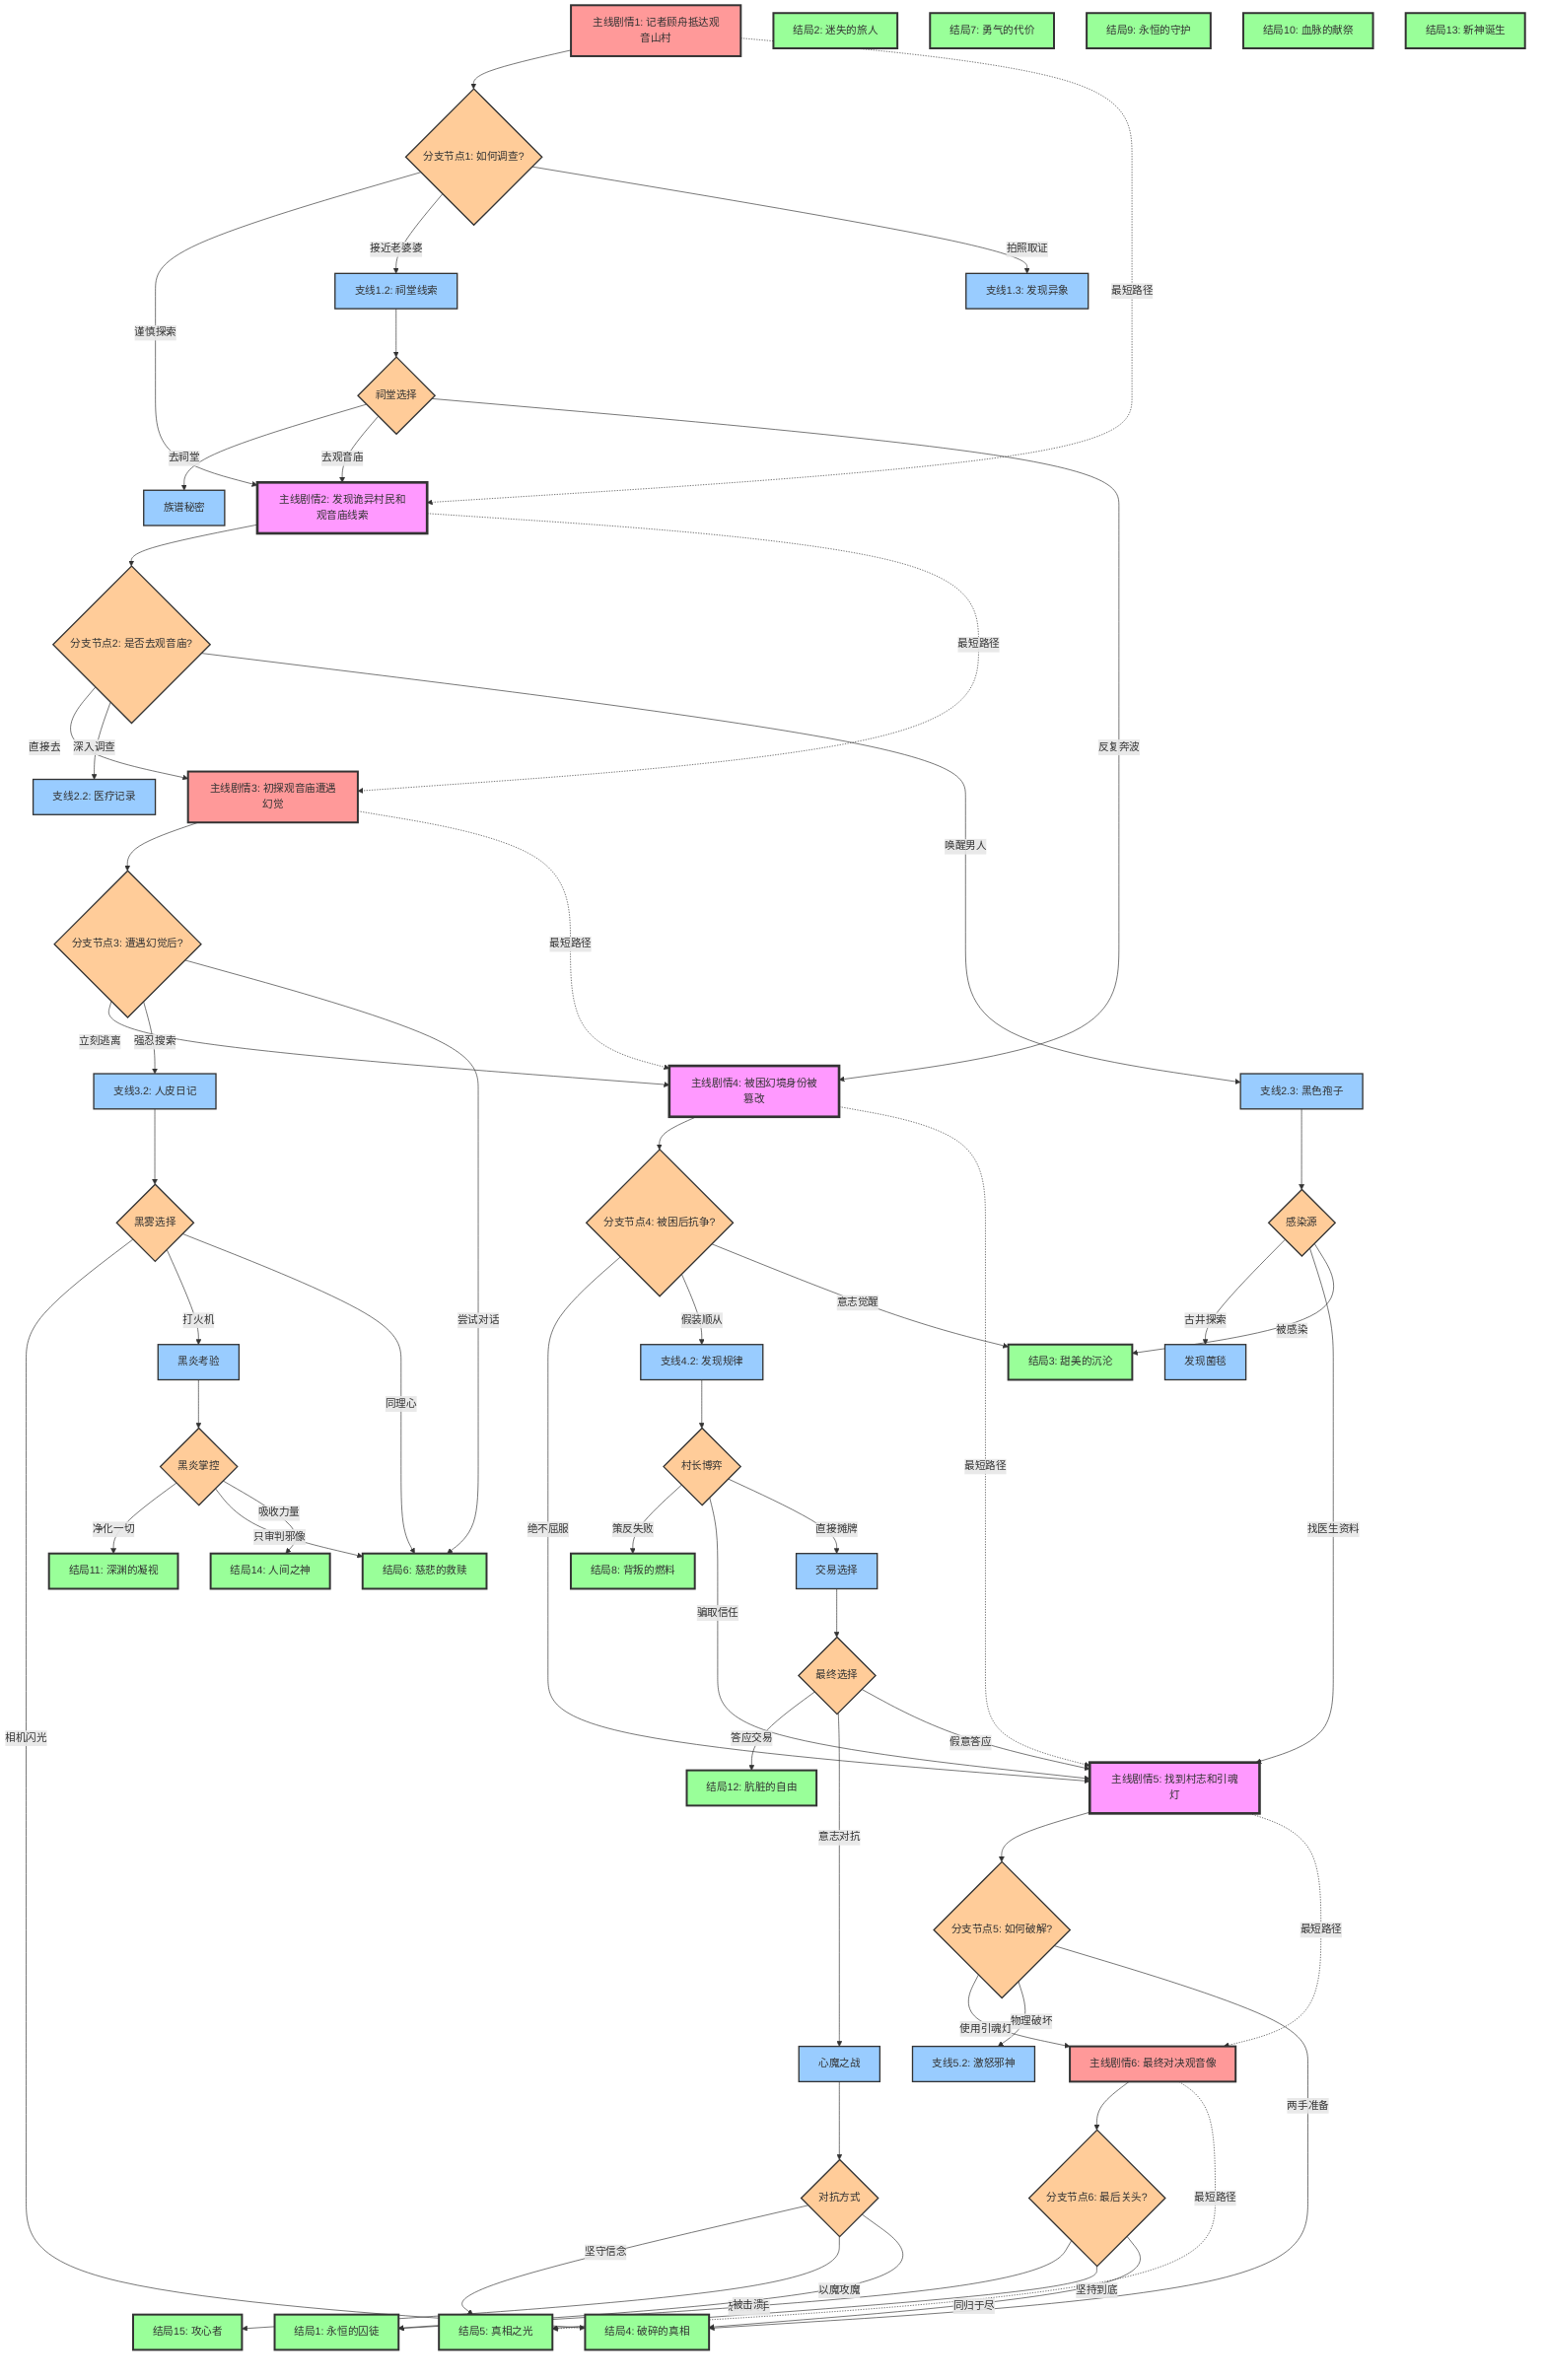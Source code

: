 graph TB
    %% 样式定义
    classDef mainStory fill:#ff9999,stroke:#333,stroke-width:3px
    classDef sideStory fill:#99ccff,stroke:#333,stroke-width:2px
    classDef branchNode fill:#ffcc99,stroke:#333,stroke-width:2px
    classDef ending fill:#99ff99,stroke:#333,stroke-width:3px
    classDef convergePoint fill:#ff99ff,stroke:#333,stroke-width:4px
    
    %% 主线剧情
    MS1[主线剧情1: 记者顾舟抵达观音山村]:::mainStory
    MS2[主线剧情2: 发现诡异村民和观音庙线索]:::mainStory
    MS3[主线剧情3: 初探观音庙遭遇幻觉]:::mainStory
    MS4[主线剧情4: 被困幻境身份被篡改]:::mainStory
    MS5[主线剧情5: 找到村志和引魂灯]:::mainStory
    MS6[主线剧情6: 最终对决观音像]:::mainStory
    
    %% 标记收束点
    MS2:::convergePoint
    MS4:::convergePoint
    MS5:::convergePoint
    
    %% 分支节点
    BN1{分支节点1: 如何调查?}:::branchNode
    BN2{分支节点2: 是否去观音庙?}:::branchNode
    BN3{分支节点3: 遭遇幻觉后?}:::branchNode
    BN4{分支节点4: 被困后抗争?}:::branchNode
    BN5{分支节点5: 如何破解?}:::branchNode
    BN6{分支节点6: 最后关头?}:::branchNode
    
    %% 主要结局
    E1[结局1: 永恒的囚徒]:::ending
    E2[结局2: 迷失的旅人]:::ending
    E3[结局3: 甜美的沉沦]:::ending
    E4[结局4: 破碎的真相]:::ending
    E5[结局5: 真相之光]:::ending
    E6[结局6: 慈悲的救赎]:::ending
    E7[结局7: 勇气的代价]:::ending
    E8[结局8: 背叛的燃料]:::ending
    E9[结局9: 永恒的守护]:::ending
    E10[结局10: 血脉的献祭]:::ending
    E11[结局11: 深渊的凝视]:::ending
    E12[结局12: 肮脏的自由]:::ending
    E13[结局13: 新神诞生]:::ending
    E14[结局14: 人间之神]:::ending
    E15[结局15: 攻心者]:::ending
    
    %% 主线流程
    MS1 --> BN1
    BN1 -->|谨慎探索| MS2
    BN1 -->|接近老婆婆| SS1.2[支线1.2: 祠堂线索]:::sideStory
    BN1 -->|拍照取证| SS1.3[支线1.3: 发现异象]:::sideStory
    
    MS2 --> BN2
    BN2 -->|直接去| MS3
    BN2 -->|深入调查| SS2.2[支线2.2: 医疗记录]:::sideStory
    BN2 -->|唤醒男人| SS2.3[支线2.3: 黑色孢子]:::sideStory
    
    MS3 --> BN3
    BN3 -->|立刻逃离| MS4
    BN3 -->|强忍搜索| SS3.2[支线3.2: 人皮日记]:::sideStory
    BN3 -->|尝试对话| E6
    
    MS4 --> BN4
    BN4 -->|绝不屈服| MS5
    BN4 -->|假装顺从| SS4.2[支线4.2: 发现规律]:::sideStory
    BN4 -->|意志觉醒| E3
    
    MS5 --> BN5
    BN5 -->|使用引魂灯| MS6
    BN5 -->|物理破坏| SS5.2[支线5.2: 激怒邪神]:::sideStory
    BN5 -->|两手准备| E4
    
    MS6 --> BN6
    BN6 -->|恐惧失手| E1
    BN6 -->|坚持到底| E5
    BN6 -->|同归于尽| E4
    
    %% 重要支线深度展开
    SS1.2 --> BN1.2{祠堂选择}:::branchNode
    BN1.2 -->|去祠堂| SS1.2.1[族谱秘密]:::sideStory
    BN1.2 -->|去观音庙| MS2
    BN1.2 -->|反复奔波| MS4
    
    SS2.3 --> BN2.3{感染源}:::branchNode
    BN2.3 -->|古井探索| SS2.3.1[发现菌毯]:::sideStory
    BN2.3 -->|找医生资料| MS5
    BN2.3 -->|被感染| E3
    
    SS3.2 --> BN3.2{黑雾选择}:::branchNode
    BN3.2 -->|相机闪光| E4
    BN3.2 -->|打火机| SS3.2.2[黑炎考验]:::sideStory
    BN3.2 -->|同理心| E6
    
    SS4.2 --> BN4.2{村长博弈}:::branchNode
    BN4.2 -->|策反失败| E8
    BN4.2 -->|骗取信任| MS5
    BN4.2 -->|直接摊牌| SS4.2.3[交易选择]:::sideStory
    
    %% 深度支线
    SS3.2.2 --> BN3.2.2{黑炎掌控}:::branchNode
    BN3.2.2 -->|净化一切| E11
    BN3.2.2 -->|只审判邪像| E6
    BN3.2.2 -->|吸收力量| E14
    
    SS4.2.3 --> BN4.2.3{最终选择}:::branchNode
    BN4.2.3 -->|答应交易| E12
    BN4.2.3 -->|意志对抗| SS4.2.3.2[心魔之战]:::sideStory
    BN4.2.3 -->|假意答应| MS5
    
    SS4.2.3.2 --> BN4.2.3.2{对抗方式}:::branchNode
    BN4.2.3.2 -->|坚守信念| E5
    BN4.2.3.2 -->|以魔攻魔| E15
    BN4.2.3.2 -->|被击溃| E1
    
    %% 标注关键路径
    MS1 -.->|最短路径| MS2
    MS2 -.->|最短路径| MS3
    MS3 -.->|最短路径| MS4
    MS4 -.->|最短路径| MS5
    MS5 -.->|最短路径| MS6
    MS6 -.->|最短路径| E5